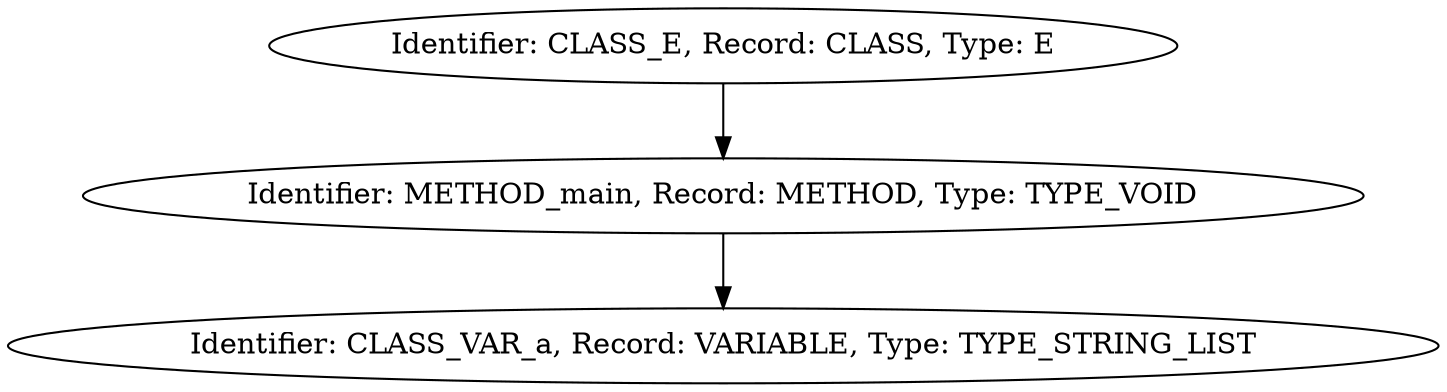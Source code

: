 digraph {
n0 [label="Identifier: CLASS_E, Record: CLASS, Type: E\n"];
n1 [label="Identifier: METHOD_main, Record: METHOD, Type: TYPE_VOID\n"];
n2 [label="Identifier: CLASS_VAR_a, Record: VARIABLE, Type: TYPE_STRING_LIST\n"];
n1 -> n2
n0 -> n1
}
